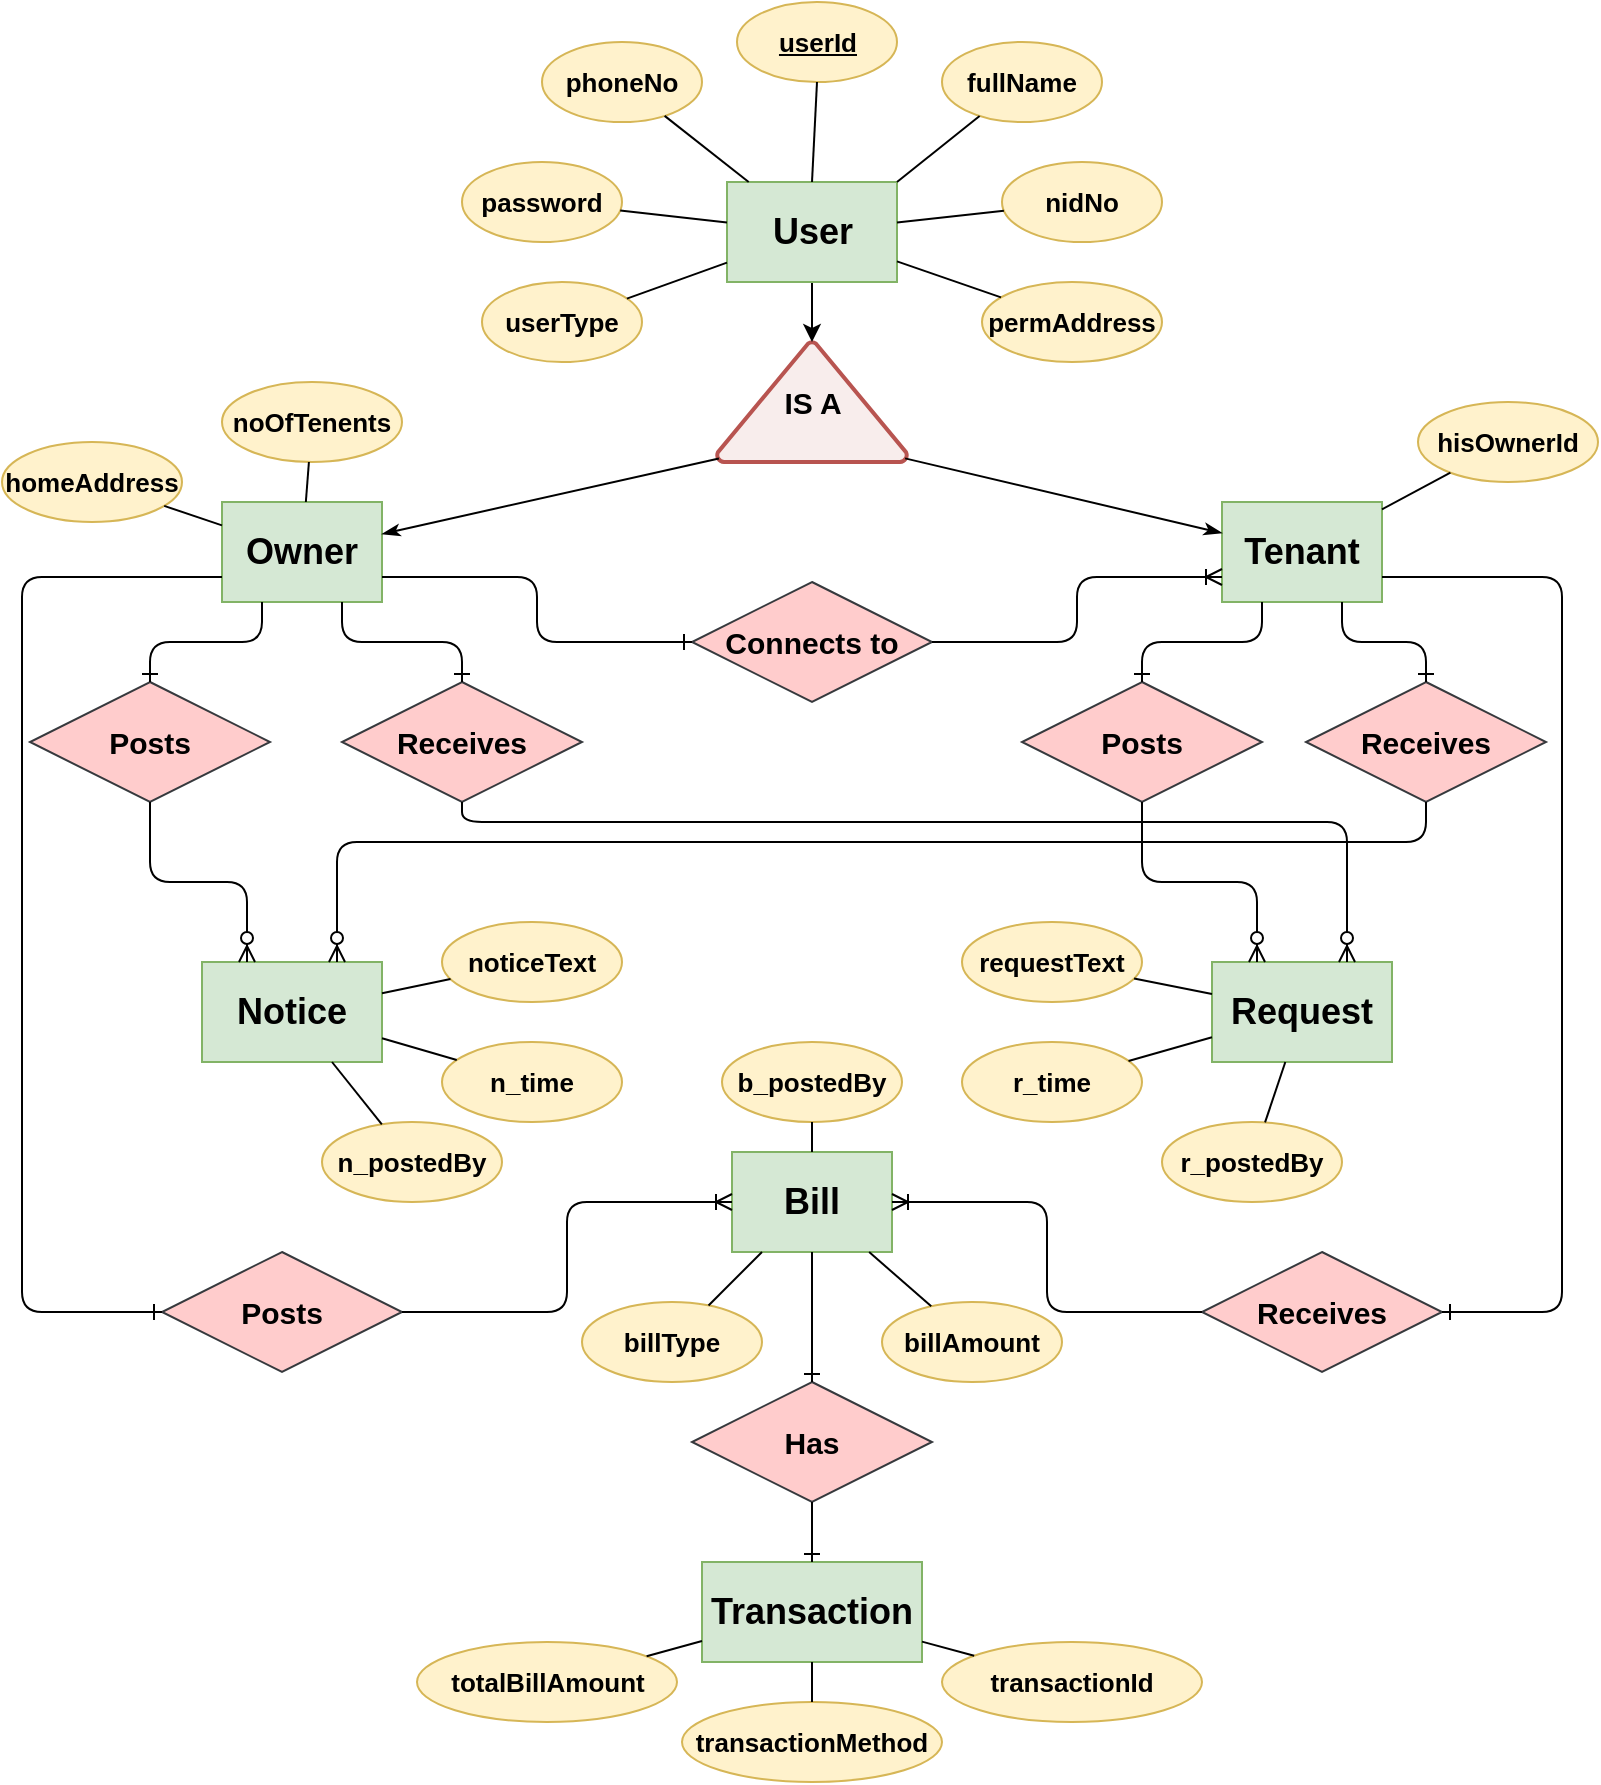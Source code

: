 <mxfile version="14.2.9" type="device"><diagram id="21tEhsOQNxrH7nKxxng7" name="Page-1"><mxGraphModel dx="1240" dy="576" grid="1" gridSize="10" guides="1" tooltips="1" connect="1" arrows="1" fold="1" page="1" pageScale="1" pageWidth="850" pageHeight="1100" math="0" shadow="0"><root><mxCell id="0"/><mxCell id="1" parent="0"/><mxCell id="WZ6MTY34oGP8Fe3Fqp3f-1" value="&lt;font style=&quot;font-size: 18px&quot;&gt;Owner&lt;/font&gt;" style="rounded=0;whiteSpace=wrap;html=1;fontStyle=1;labelBackgroundColor=none;fillColor=#d5e8d4;strokeColor=#82b366;" parent="1" vertex="1"><mxGeometry x="130" y="270" width="80" height="50" as="geometry"/></mxCell><mxCell id="WZ6MTY34oGP8Fe3Fqp3f-2" value="&lt;font style=&quot;font-size: 18px&quot;&gt;Tenant&lt;/font&gt;" style="rounded=0;whiteSpace=wrap;html=1;fontStyle=1;labelBackgroundColor=none;fillColor=#d5e8d4;strokeColor=#82b366;" parent="1" vertex="1"><mxGeometry x="630" y="270" width="80" height="50" as="geometry"/></mxCell><mxCell id="WZ6MTY34oGP8Fe3Fqp3f-3" value="&lt;font style=&quot;font-size: 15px&quot;&gt;&lt;b&gt;IS A&lt;/b&gt;&lt;/font&gt;" style="strokeWidth=2;html=1;shape=mxgraph.flowchart.extract_or_measurement;whiteSpace=wrap;labelBackgroundColor=none;strokeColor=#b85450;fillColor=#F8EDEC;" parent="1" vertex="1"><mxGeometry x="377.5" y="190" width="95" height="60" as="geometry"/></mxCell><mxCell id="WZ6MTY34oGP8Fe3Fqp3f-13" style="edgeStyle=orthogonalEdgeStyle;rounded=0;orthogonalLoop=1;jettySize=auto;html=1;entryX=0.583;entryY=1.033;entryDx=0;entryDy=0;entryPerimeter=0;strokeColor=none;" parent="1" source="WZ6MTY34oGP8Fe3Fqp3f-4" target="WZ6MTY34oGP8Fe3Fqp3f-6" edge="1"><mxGeometry relative="1" as="geometry"/></mxCell><mxCell id="WZ6MTY34oGP8Fe3Fqp3f-23" style="edgeStyle=orthogonalEdgeStyle;rounded=0;orthogonalLoop=1;jettySize=auto;html=1;entryX=0.5;entryY=0;entryDx=0;entryDy=0;entryPerimeter=0;strokeColor=#000000;" parent="1" source="WZ6MTY34oGP8Fe3Fqp3f-4" target="WZ6MTY34oGP8Fe3Fqp3f-3" edge="1"><mxGeometry relative="1" as="geometry"/></mxCell><mxCell id="WZ6MTY34oGP8Fe3Fqp3f-4" value="&lt;font style=&quot;font-size: 18px&quot;&gt;User&lt;/font&gt;" style="rounded=0;whiteSpace=wrap;html=1;fontStyle=1;labelBackgroundColor=none;fillColor=#d5e8d4;strokeColor=#82b366;" parent="1" vertex="1"><mxGeometry x="382.5" y="110" width="85" height="50" as="geometry"/></mxCell><mxCell id="WZ6MTY34oGP8Fe3Fqp3f-6" value="&lt;b&gt;&lt;font style=&quot;font-size: 13px&quot;&gt;&lt;u&gt;userId&lt;/u&gt;&lt;/font&gt;&lt;/b&gt;" style="ellipse;whiteSpace=wrap;html=1;align=center;labelBackgroundColor=none;fillColor=#fff2cc;strokeColor=#d6b656;" parent="1" vertex="1"><mxGeometry x="387.5" y="20" width="80" height="40" as="geometry"/></mxCell><mxCell id="WZ6MTY34oGP8Fe3Fqp3f-7" value="&lt;span style=&quot;font-size: 13px&quot;&gt;&lt;b&gt;fullName&lt;/b&gt;&lt;/span&gt;" style="ellipse;whiteSpace=wrap;html=1;align=center;labelBackgroundColor=none;fillColor=#fff2cc;strokeColor=#d6b656;" parent="1" vertex="1"><mxGeometry x="490" y="40" width="80" height="40" as="geometry"/></mxCell><mxCell id="WZ6MTY34oGP8Fe3Fqp3f-8" value="&lt;span style=&quot;font-size: 13px&quot;&gt;&lt;b&gt;nidNo&lt;/b&gt;&lt;/span&gt;" style="ellipse;whiteSpace=wrap;html=1;align=center;labelBackgroundColor=none;fillColor=#fff2cc;strokeColor=#d6b656;" parent="1" vertex="1"><mxGeometry x="520" y="100" width="80" height="40" as="geometry"/></mxCell><mxCell id="WZ6MTY34oGP8Fe3Fqp3f-9" value="&lt;span style=&quot;font-size: 13px&quot;&gt;&lt;b&gt;phoneNo&lt;br&gt;&lt;/b&gt;&lt;/span&gt;" style="ellipse;whiteSpace=wrap;html=1;align=center;labelBackgroundColor=none;fillColor=#fff2cc;strokeColor=#d6b656;" parent="1" vertex="1"><mxGeometry x="290" y="40" width="80" height="40" as="geometry"/></mxCell><mxCell id="WZ6MTY34oGP8Fe3Fqp3f-10" value="&lt;span style=&quot;font-size: 13px&quot;&gt;&lt;b&gt;password&lt;br&gt;&lt;/b&gt;&lt;/span&gt;" style="ellipse;whiteSpace=wrap;html=1;align=center;labelBackgroundColor=none;fillColor=#fff2cc;strokeColor=#d6b656;" parent="1" vertex="1"><mxGeometry x="250" y="100" width="80" height="40" as="geometry"/></mxCell><mxCell id="WZ6MTY34oGP8Fe3Fqp3f-11" value="&lt;span style=&quot;font-size: 13px&quot;&gt;&lt;b&gt;userType&lt;br&gt;&lt;/b&gt;&lt;/span&gt;" style="ellipse;whiteSpace=wrap;html=1;align=center;labelBackgroundColor=none;fillColor=#fff2cc;strokeColor=#d6b656;" parent="1" vertex="1"><mxGeometry x="260" y="160" width="80" height="40" as="geometry"/></mxCell><mxCell id="WZ6MTY34oGP8Fe3Fqp3f-12" value="&lt;span style=&quot;font-size: 13px&quot;&gt;&lt;b&gt;permAddress&lt;br&gt;&lt;/b&gt;&lt;/span&gt;" style="ellipse;whiteSpace=wrap;html=1;align=center;labelBackgroundColor=none;fillColor=#fff2cc;strokeColor=#d6b656;" parent="1" vertex="1"><mxGeometry x="510" y="160" width="90" height="40" as="geometry"/></mxCell><mxCell id="WZ6MTY34oGP8Fe3Fqp3f-16" value="" style="endArrow=none;html=1;rounded=0;strokeColor=#000000;entryX=0.5;entryY=0;entryDx=0;entryDy=0;exitX=0.5;exitY=1;exitDx=0;exitDy=0;" parent="1" source="WZ6MTY34oGP8Fe3Fqp3f-6" target="WZ6MTY34oGP8Fe3Fqp3f-4" edge="1"><mxGeometry relative="1" as="geometry"><mxPoint x="380" y="140" as="sourcePoint"/><mxPoint x="540" y="140" as="targetPoint"/></mxGeometry></mxCell><mxCell id="WZ6MTY34oGP8Fe3Fqp3f-17" value="" style="endArrow=none;html=1;rounded=0;strokeColor=#000000;exitX=1;exitY=0;exitDx=0;exitDy=0;" parent="1" source="WZ6MTY34oGP8Fe3Fqp3f-4" target="WZ6MTY34oGP8Fe3Fqp3f-7" edge="1"><mxGeometry relative="1" as="geometry"><mxPoint x="380" y="140" as="sourcePoint"/><mxPoint x="540" y="140" as="targetPoint"/></mxGeometry></mxCell><mxCell id="WZ6MTY34oGP8Fe3Fqp3f-18" value="" style="endArrow=none;html=1;rounded=0;strokeColor=#000000;" parent="1" source="WZ6MTY34oGP8Fe3Fqp3f-4" target="WZ6MTY34oGP8Fe3Fqp3f-8" edge="1"><mxGeometry relative="1" as="geometry"><mxPoint x="470" y="130" as="sourcePoint"/><mxPoint x="540" y="140" as="targetPoint"/></mxGeometry></mxCell><mxCell id="WZ6MTY34oGP8Fe3Fqp3f-19" value="" style="endArrow=none;html=1;rounded=0;strokeColor=#000000;" parent="1" source="WZ6MTY34oGP8Fe3Fqp3f-9" target="WZ6MTY34oGP8Fe3Fqp3f-4" edge="1"><mxGeometry relative="1" as="geometry"><mxPoint x="380" y="140" as="sourcePoint"/><mxPoint x="540" y="140" as="targetPoint"/></mxGeometry></mxCell><mxCell id="WZ6MTY34oGP8Fe3Fqp3f-20" value="" style="endArrow=none;html=1;rounded=0;strokeColor=#000000;" parent="1" source="WZ6MTY34oGP8Fe3Fqp3f-10" target="WZ6MTY34oGP8Fe3Fqp3f-4" edge="1"><mxGeometry relative="1" as="geometry"><mxPoint x="380" y="140" as="sourcePoint"/><mxPoint x="540" y="140" as="targetPoint"/></mxGeometry></mxCell><mxCell id="WZ6MTY34oGP8Fe3Fqp3f-21" value="" style="endArrow=none;html=1;rounded=0;strokeColor=#000000;" parent="1" source="WZ6MTY34oGP8Fe3Fqp3f-4" target="WZ6MTY34oGP8Fe3Fqp3f-11" edge="1"><mxGeometry relative="1" as="geometry"><mxPoint x="380" y="140" as="sourcePoint"/><mxPoint x="540" y="140" as="targetPoint"/></mxGeometry></mxCell><mxCell id="WZ6MTY34oGP8Fe3Fqp3f-22" value="" style="endArrow=none;html=1;rounded=0;strokeColor=#000000;" parent="1" source="WZ6MTY34oGP8Fe3Fqp3f-4" target="WZ6MTY34oGP8Fe3Fqp3f-12" edge="1"><mxGeometry relative="1" as="geometry"><mxPoint x="380" y="140" as="sourcePoint"/><mxPoint x="540" y="140" as="targetPoint"/></mxGeometry></mxCell><mxCell id="WZ6MTY34oGP8Fe3Fqp3f-25" value="" style="endArrow=none;html=1;rounded=0;strokeColor=#000000;startArrow=classicThin;startFill=1;entryX=0.01;entryY=0.97;entryDx=0;entryDy=0;entryPerimeter=0;" parent="1" source="WZ6MTY34oGP8Fe3Fqp3f-1" target="WZ6MTY34oGP8Fe3Fqp3f-3" edge="1"><mxGeometry relative="1" as="geometry"><mxPoint x="330" y="380" as="sourcePoint"/><mxPoint x="490" y="380" as="targetPoint"/></mxGeometry></mxCell><mxCell id="WZ6MTY34oGP8Fe3Fqp3f-26" value="" style="endArrow=none;html=1;rounded=0;strokeColor=#000000;startArrow=classicThin;startFill=1;entryX=0.99;entryY=0.97;entryDx=0;entryDy=0;entryPerimeter=0;" parent="1" source="WZ6MTY34oGP8Fe3Fqp3f-2" target="WZ6MTY34oGP8Fe3Fqp3f-3" edge="1"><mxGeometry relative="1" as="geometry"><mxPoint x="240" y="305.751" as="sourcePoint"/><mxPoint x="388.95" y="278.2" as="targetPoint"/></mxGeometry></mxCell><mxCell id="WZ6MTY34oGP8Fe3Fqp3f-27" value="&lt;span style=&quot;font-size: 13px&quot;&gt;&lt;b&gt;homeAddress&lt;br&gt;&lt;/b&gt;&lt;/span&gt;" style="ellipse;whiteSpace=wrap;html=1;align=center;labelBackgroundColor=none;fillColor=#fff2cc;strokeColor=#d6b656;" parent="1" vertex="1"><mxGeometry x="20" y="240" width="90" height="40" as="geometry"/></mxCell><mxCell id="WZ6MTY34oGP8Fe3Fqp3f-28" value="&lt;span style=&quot;font-size: 13px&quot;&gt;&lt;b&gt;noOfTenents&lt;br&gt;&lt;/b&gt;&lt;/span&gt;" style="ellipse;whiteSpace=wrap;html=1;align=center;labelBackgroundColor=none;fillColor=#fff2cc;strokeColor=#d6b656;" parent="1" vertex="1"><mxGeometry x="130" y="210" width="90" height="40" as="geometry"/></mxCell><mxCell id="WZ6MTY34oGP8Fe3Fqp3f-29" value="" style="endArrow=none;html=1;rounded=0;strokeColor=#000000;" parent="1" source="WZ6MTY34oGP8Fe3Fqp3f-27" target="WZ6MTY34oGP8Fe3Fqp3f-1" edge="1"><mxGeometry relative="1" as="geometry"><mxPoint x="120" y="260" as="sourcePoint"/><mxPoint x="280" y="260" as="targetPoint"/></mxGeometry></mxCell><mxCell id="WZ6MTY34oGP8Fe3Fqp3f-30" value="" style="endArrow=none;html=1;rounded=0;strokeColor=#000000;" parent="1" source="WZ6MTY34oGP8Fe3Fqp3f-1" target="WZ6MTY34oGP8Fe3Fqp3f-28" edge="1"><mxGeometry relative="1" as="geometry"><mxPoint x="120" y="260" as="sourcePoint"/><mxPoint x="280" y="260" as="targetPoint"/></mxGeometry></mxCell><mxCell id="WZ6MTY34oGP8Fe3Fqp3f-31" value="&lt;span style=&quot;font-size: 13px&quot;&gt;&lt;b&gt;hisOwnerId&lt;br&gt;&lt;/b&gt;&lt;/span&gt;" style="ellipse;whiteSpace=wrap;html=1;align=center;labelBackgroundColor=none;fillColor=#fff2cc;strokeColor=#d6b656;" parent="1" vertex="1"><mxGeometry x="728" y="220" width="90" height="40" as="geometry"/></mxCell><mxCell id="WZ6MTY34oGP8Fe3Fqp3f-32" value="" style="endArrow=none;html=1;rounded=0;strokeColor=#000000;" parent="1" source="WZ6MTY34oGP8Fe3Fqp3f-2" target="WZ6MTY34oGP8Fe3Fqp3f-31" edge="1"><mxGeometry relative="1" as="geometry"><mxPoint x="360" y="290" as="sourcePoint"/><mxPoint x="520" y="290" as="targetPoint"/></mxGeometry></mxCell><mxCell id="WZ6MTY34oGP8Fe3Fqp3f-33" value="&lt;font style=&quot;font-size: 18px&quot;&gt;Notice&lt;/font&gt;" style="rounded=0;whiteSpace=wrap;html=1;fontStyle=1;labelBackgroundColor=none;fillColor=#d5e8d4;strokeColor=#82b366;" parent="1" vertex="1"><mxGeometry x="120" y="500" width="90" height="50" as="geometry"/></mxCell><mxCell id="WZ6MTY34oGP8Fe3Fqp3f-34" value="&lt;font style=&quot;font-size: 18px&quot;&gt;Request&lt;/font&gt;" style="rounded=0;whiteSpace=wrap;html=1;fontStyle=1;labelBackgroundColor=none;fillColor=#d5e8d4;strokeColor=#82b366;" parent="1" vertex="1"><mxGeometry x="625" y="500" width="90" height="50" as="geometry"/></mxCell><mxCell id="WZ6MTY34oGP8Fe3Fqp3f-35" value="&lt;font style=&quot;font-size: 18px&quot;&gt;Bill&lt;/font&gt;" style="rounded=0;whiteSpace=wrap;html=1;fontStyle=1;labelBackgroundColor=none;fillColor=#d5e8d4;strokeColor=#82b366;" parent="1" vertex="1"><mxGeometry x="385" y="595" width="80" height="50" as="geometry"/></mxCell><mxCell id="WZ6MTY34oGP8Fe3Fqp3f-36" value="&lt;font style=&quot;font-size: 18px&quot;&gt;Transaction&lt;br&gt;&lt;/font&gt;" style="rounded=0;whiteSpace=wrap;html=1;fontStyle=1;labelBackgroundColor=none;fillColor=#d5e8d4;strokeColor=#82b366;" parent="1" vertex="1"><mxGeometry x="370" y="800" width="110" height="50" as="geometry"/></mxCell><mxCell id="WZ6MTY34oGP8Fe3Fqp3f-37" value="&lt;font style=&quot;font-size: 15px&quot;&gt;&lt;b&gt;Posts&lt;/b&gt;&lt;/font&gt;" style="shape=rhombus;perimeter=rhombusPerimeter;whiteSpace=wrap;html=1;align=center;labelBackgroundColor=none;fillColor=#ffcccc;strokeColor=#36393d;" parent="1" vertex="1"><mxGeometry x="34" y="360" width="120" height="60" as="geometry"/></mxCell><mxCell id="WZ6MTY34oGP8Fe3Fqp3f-38" value="&lt;font style=&quot;font-size: 15px&quot;&gt;&lt;b&gt;Receives&lt;/b&gt;&lt;/font&gt;" style="shape=rhombus;perimeter=rhombusPerimeter;whiteSpace=wrap;html=1;align=center;labelBackgroundColor=none;fillColor=#ffcccc;strokeColor=#36393d;" parent="1" vertex="1"><mxGeometry x="190" y="360" width="120" height="60" as="geometry"/></mxCell><mxCell id="WZ6MTY34oGP8Fe3Fqp3f-39" value="&lt;font style=&quot;font-size: 15px&quot;&gt;&lt;b&gt;Posts&lt;/b&gt;&lt;/font&gt;" style="shape=rhombus;perimeter=rhombusPerimeter;whiteSpace=wrap;html=1;align=center;labelBackgroundColor=none;fillColor=#ffcccc;strokeColor=#36393d;" parent="1" vertex="1"><mxGeometry x="530" y="360" width="120" height="60" as="geometry"/></mxCell><mxCell id="WZ6MTY34oGP8Fe3Fqp3f-41" value="&lt;font style=&quot;font-size: 15px&quot;&gt;&lt;b&gt;Receives&lt;/b&gt;&lt;/font&gt;" style="shape=rhombus;perimeter=rhombusPerimeter;whiteSpace=wrap;html=1;align=center;labelBackgroundColor=none;fillColor=#ffcccc;strokeColor=#36393d;" parent="1" vertex="1"><mxGeometry x="672" y="360" width="120" height="60" as="geometry"/></mxCell><mxCell id="WZ6MTY34oGP8Fe3Fqp3f-48" value="" style="fontSize=12;html=1;endArrow=ERone;endFill=1;strokeColor=#000000;exitX=0.25;exitY=1;exitDx=0;exitDy=0;entryX=0.5;entryY=0;entryDx=0;entryDy=0;edgeStyle=orthogonalEdgeStyle;" parent="1" source="WZ6MTY34oGP8Fe3Fqp3f-1" target="WZ6MTY34oGP8Fe3Fqp3f-37" edge="1"><mxGeometry width="100" height="100" relative="1" as="geometry"><mxPoint x="240" y="440" as="sourcePoint"/><mxPoint x="180" y="350" as="targetPoint"/></mxGeometry></mxCell><mxCell id="WZ6MTY34oGP8Fe3Fqp3f-50" value="" style="fontSize=12;html=1;endArrow=ERzeroToMany;endFill=1;strokeColor=#000000;exitX=0.5;exitY=1;exitDx=0;exitDy=0;entryX=0.25;entryY=0;entryDx=0;entryDy=0;edgeStyle=orthogonalEdgeStyle;" parent="1" source="WZ6MTY34oGP8Fe3Fqp3f-37" target="WZ6MTY34oGP8Fe3Fqp3f-33" edge="1"><mxGeometry width="100" height="100" relative="1" as="geometry"><mxPoint x="240" y="440" as="sourcePoint"/><mxPoint x="340" y="340" as="targetPoint"/></mxGeometry></mxCell><mxCell id="WZ6MTY34oGP8Fe3Fqp3f-51" value="" style="fontSize=12;html=1;endArrow=ERone;endFill=1;strokeColor=#000000;edgeStyle=orthogonalEdgeStyle;entryX=0.5;entryY=0;entryDx=0;entryDy=0;exitX=0.25;exitY=1;exitDx=0;exitDy=0;" parent="1" source="WZ6MTY34oGP8Fe3Fqp3f-2" target="WZ6MTY34oGP8Fe3Fqp3f-39" edge="1"><mxGeometry width="100" height="100" relative="1" as="geometry"><mxPoint x="430" y="340" as="sourcePoint"/><mxPoint x="470" y="390" as="targetPoint"/></mxGeometry></mxCell><mxCell id="WZ6MTY34oGP8Fe3Fqp3f-52" value="" style="fontSize=12;html=1;endArrow=ERzeroToMany;endFill=1;strokeColor=#000000;exitX=0.5;exitY=1;exitDx=0;exitDy=0;entryX=0.25;entryY=0;entryDx=0;entryDy=0;edgeStyle=orthogonalEdgeStyle;" parent="1" source="WZ6MTY34oGP8Fe3Fqp3f-39" target="WZ6MTY34oGP8Fe3Fqp3f-34" edge="1"><mxGeometry width="100" height="100" relative="1" as="geometry"><mxPoint x="90" y="430" as="sourcePoint"/><mxPoint x="152.5" y="490" as="targetPoint"/></mxGeometry></mxCell><mxCell id="WZ6MTY34oGP8Fe3Fqp3f-53" value="" style="fontSize=12;html=1;endArrow=ERone;endFill=1;strokeColor=#000000;exitX=0.75;exitY=1;exitDx=0;exitDy=0;entryX=0.5;entryY=0;entryDx=0;entryDy=0;edgeStyle=orthogonalEdgeStyle;" parent="1" source="WZ6MTY34oGP8Fe3Fqp3f-1" target="WZ6MTY34oGP8Fe3Fqp3f-38" edge="1"><mxGeometry width="100" height="100" relative="1" as="geometry"><mxPoint x="160" y="330" as="sourcePoint"/><mxPoint x="90" y="370" as="targetPoint"/></mxGeometry></mxCell><mxCell id="21DUQZyPlLUipIW7be5F-1" value="" style="fontSize=12;html=1;endArrow=ERzeroToMany;endFill=1;strokeColor=#000000;exitX=0.5;exitY=1;exitDx=0;exitDy=0;entryX=0.75;entryY=0;entryDx=0;entryDy=0;edgeStyle=orthogonalEdgeStyle;" edge="1" parent="1" source="WZ6MTY34oGP8Fe3Fqp3f-38" target="WZ6MTY34oGP8Fe3Fqp3f-34"><mxGeometry width="100" height="100" relative="1" as="geometry"><mxPoint x="600" y="430" as="sourcePoint"/><mxPoint x="657.5" y="480" as="targetPoint"/><Array as="points"><mxPoint x="250" y="430"/><mxPoint x="693" y="430"/></Array></mxGeometry></mxCell><mxCell id="21DUQZyPlLUipIW7be5F-2" value="" style="fontSize=12;html=1;endArrow=ERzeroToMany;endFill=1;strokeColor=#000000;exitX=0.5;exitY=1;exitDx=0;exitDy=0;edgeStyle=orthogonalEdgeStyle;entryX=0.75;entryY=0;entryDx=0;entryDy=0;" edge="1" parent="1" source="WZ6MTY34oGP8Fe3Fqp3f-41" target="WZ6MTY34oGP8Fe3Fqp3f-33"><mxGeometry width="100" height="100" relative="1" as="geometry"><mxPoint x="760" y="425" as="sourcePoint"/><mxPoint x="188" y="480" as="targetPoint"/><Array as="points"><mxPoint x="732" y="440"/><mxPoint x="187" y="440"/></Array></mxGeometry></mxCell><mxCell id="21DUQZyPlLUipIW7be5F-3" value="" style="fontSize=12;html=1;endArrow=ERone;endFill=1;strokeColor=#000000;edgeStyle=orthogonalEdgeStyle;entryX=0.5;entryY=0;entryDx=0;entryDy=0;exitX=0.75;exitY=1;exitDx=0;exitDy=0;" edge="1" parent="1" source="WZ6MTY34oGP8Fe3Fqp3f-2" target="WZ6MTY34oGP8Fe3Fqp3f-41"><mxGeometry width="100" height="100" relative="1" as="geometry"><mxPoint x="660" y="330" as="sourcePoint"/><mxPoint x="600" y="370" as="targetPoint"/></mxGeometry></mxCell><mxCell id="21DUQZyPlLUipIW7be5F-4" value="&lt;font style=&quot;font-size: 15px&quot;&gt;&lt;b&gt;Connects to&lt;/b&gt;&lt;/font&gt;" style="shape=rhombus;perimeter=rhombusPerimeter;whiteSpace=wrap;html=1;align=center;labelBackgroundColor=none;fillColor=#ffcccc;strokeColor=#36393d;" vertex="1" parent="1"><mxGeometry x="365" y="310" width="120" height="60" as="geometry"/></mxCell><mxCell id="21DUQZyPlLUipIW7be5F-5" value="" style="edgeStyle=orthogonalEdgeStyle;fontSize=12;html=1;endArrow=ERone;endFill=1;strokeColor=#000000;exitX=1;exitY=0.75;exitDx=0;exitDy=0;entryX=0;entryY=0.5;entryDx=0;entryDy=0;" edge="1" parent="1" source="WZ6MTY34oGP8Fe3Fqp3f-1" target="21DUQZyPlLUipIW7be5F-4"><mxGeometry width="100" height="100" relative="1" as="geometry"><mxPoint x="410" y="400" as="sourcePoint"/><mxPoint x="510" y="300" as="targetPoint"/></mxGeometry></mxCell><mxCell id="21DUQZyPlLUipIW7be5F-6" value="" style="fontSize=12;html=1;endArrow=ERoneToMany;strokeColor=#000000;exitX=1;exitY=0.5;exitDx=0;exitDy=0;entryX=0;entryY=0.75;entryDx=0;entryDy=0;edgeStyle=orthogonalEdgeStyle;" edge="1" parent="1" source="21DUQZyPlLUipIW7be5F-4" target="WZ6MTY34oGP8Fe3Fqp3f-2"><mxGeometry width="100" height="100" relative="1" as="geometry"><mxPoint x="410" y="400" as="sourcePoint"/><mxPoint x="550" y="290" as="targetPoint"/></mxGeometry></mxCell><mxCell id="21DUQZyPlLUipIW7be5F-7" value="&lt;span style=&quot;font-size: 13px&quot;&gt;&lt;b&gt;noticeText&lt;br&gt;&lt;/b&gt;&lt;/span&gt;" style="ellipse;whiteSpace=wrap;html=1;align=center;labelBackgroundColor=none;fillColor=#fff2cc;strokeColor=#d6b656;" vertex="1" parent="1"><mxGeometry x="240" y="480" width="90" height="40" as="geometry"/></mxCell><mxCell id="21DUQZyPlLUipIW7be5F-8" value="&lt;span style=&quot;font-size: 13px&quot;&gt;&lt;b&gt;n_time&lt;br&gt;&lt;/b&gt;&lt;/span&gt;" style="ellipse;whiteSpace=wrap;html=1;align=center;labelBackgroundColor=none;fillColor=#fff2cc;strokeColor=#d6b656;" vertex="1" parent="1"><mxGeometry x="240" y="540" width="90" height="40" as="geometry"/></mxCell><mxCell id="21DUQZyPlLUipIW7be5F-9" value="&lt;span style=&quot;font-size: 13px&quot;&gt;&lt;b&gt;n_postedBy&lt;br&gt;&lt;/b&gt;&lt;/span&gt;" style="ellipse;whiteSpace=wrap;html=1;align=center;labelBackgroundColor=none;fillColor=#fff2cc;strokeColor=#d6b656;" vertex="1" parent="1"><mxGeometry x="180" y="580" width="90" height="40" as="geometry"/></mxCell><mxCell id="21DUQZyPlLUipIW7be5F-11" value="&lt;span style=&quot;font-size: 13px&quot;&gt;&lt;b&gt;requestText&lt;br&gt;&lt;/b&gt;&lt;/span&gt;" style="ellipse;whiteSpace=wrap;html=1;align=center;labelBackgroundColor=none;fillColor=#fff2cc;strokeColor=#d6b656;" vertex="1" parent="1"><mxGeometry x="500" y="480" width="90" height="40" as="geometry"/></mxCell><mxCell id="21DUQZyPlLUipIW7be5F-12" value="&lt;span style=&quot;font-size: 13px&quot;&gt;&lt;b&gt;r_time&lt;br&gt;&lt;/b&gt;&lt;/span&gt;" style="ellipse;whiteSpace=wrap;html=1;align=center;labelBackgroundColor=none;fillColor=#fff2cc;strokeColor=#d6b656;" vertex="1" parent="1"><mxGeometry x="500" y="540" width="90" height="40" as="geometry"/></mxCell><mxCell id="21DUQZyPlLUipIW7be5F-13" value="&lt;span style=&quot;font-size: 13px&quot;&gt;&lt;b&gt;r_postedBy&lt;br&gt;&lt;/b&gt;&lt;/span&gt;" style="ellipse;whiteSpace=wrap;html=1;align=center;labelBackgroundColor=none;fillColor=#fff2cc;strokeColor=#d6b656;" vertex="1" parent="1"><mxGeometry x="600" y="580" width="90" height="40" as="geometry"/></mxCell><mxCell id="21DUQZyPlLUipIW7be5F-14" value="" style="endArrow=none;html=1;rounded=0;strokeColor=#000000;" edge="1" parent="1" source="WZ6MTY34oGP8Fe3Fqp3f-33" target="21DUQZyPlLUipIW7be5F-7"><mxGeometry relative="1" as="geometry"><mxPoint x="340" y="590" as="sourcePoint"/><mxPoint x="500" y="590" as="targetPoint"/></mxGeometry></mxCell><mxCell id="21DUQZyPlLUipIW7be5F-15" value="" style="endArrow=none;html=1;rounded=0;strokeColor=#000000;" edge="1" parent="1" source="WZ6MTY34oGP8Fe3Fqp3f-33" target="21DUQZyPlLUipIW7be5F-8"><mxGeometry relative="1" as="geometry"><mxPoint x="340" y="590" as="sourcePoint"/><mxPoint x="500" y="590" as="targetPoint"/></mxGeometry></mxCell><mxCell id="21DUQZyPlLUipIW7be5F-16" value="" style="endArrow=none;html=1;rounded=0;strokeColor=#000000;" edge="1" parent="1" source="WZ6MTY34oGP8Fe3Fqp3f-33" target="21DUQZyPlLUipIW7be5F-9"><mxGeometry relative="1" as="geometry"><mxPoint x="340" y="590" as="sourcePoint"/><mxPoint x="500" y="590" as="targetPoint"/></mxGeometry></mxCell><mxCell id="21DUQZyPlLUipIW7be5F-17" value="" style="endArrow=none;html=1;rounded=0;strokeColor=#000000;" edge="1" parent="1" source="21DUQZyPlLUipIW7be5F-11" target="WZ6MTY34oGP8Fe3Fqp3f-34"><mxGeometry relative="1" as="geometry"><mxPoint x="340" y="590" as="sourcePoint"/><mxPoint x="500" y="590" as="targetPoint"/></mxGeometry></mxCell><mxCell id="21DUQZyPlLUipIW7be5F-18" value="" style="endArrow=none;html=1;rounded=0;strokeColor=#000000;" edge="1" parent="1" source="21DUQZyPlLUipIW7be5F-12" target="WZ6MTY34oGP8Fe3Fqp3f-34"><mxGeometry relative="1" as="geometry"><mxPoint x="340" y="590" as="sourcePoint"/><mxPoint x="500" y="590" as="targetPoint"/></mxGeometry></mxCell><mxCell id="21DUQZyPlLUipIW7be5F-19" value="" style="endArrow=none;html=1;rounded=0;strokeColor=#000000;" edge="1" parent="1" source="21DUQZyPlLUipIW7be5F-13" target="WZ6MTY34oGP8Fe3Fqp3f-34"><mxGeometry relative="1" as="geometry"><mxPoint x="340" y="590" as="sourcePoint"/><mxPoint x="500" y="590" as="targetPoint"/></mxGeometry></mxCell><mxCell id="21DUQZyPlLUipIW7be5F-20" value="&lt;font style=&quot;font-size: 15px&quot;&gt;&lt;b&gt;Posts&lt;/b&gt;&lt;/font&gt;" style="shape=rhombus;perimeter=rhombusPerimeter;whiteSpace=wrap;html=1;align=center;labelBackgroundColor=none;fillColor=#ffcccc;strokeColor=#36393d;" vertex="1" parent="1"><mxGeometry x="100" y="645" width="120" height="60" as="geometry"/></mxCell><mxCell id="21DUQZyPlLUipIW7be5F-21" value="&lt;font style=&quot;font-size: 15px&quot;&gt;&lt;b&gt;Receives&lt;/b&gt;&lt;/font&gt;" style="shape=rhombus;perimeter=rhombusPerimeter;whiteSpace=wrap;html=1;align=center;labelBackgroundColor=none;fillColor=#ffcccc;strokeColor=#36393d;" vertex="1" parent="1"><mxGeometry x="620" y="645" width="120" height="60" as="geometry"/></mxCell><mxCell id="21DUQZyPlLUipIW7be5F-22" value="" style="fontSize=12;html=1;endArrow=ERone;endFill=1;strokeColor=#000000;exitX=0;exitY=0.75;exitDx=0;exitDy=0;entryX=0;entryY=0.5;entryDx=0;entryDy=0;edgeStyle=orthogonalEdgeStyle;" edge="1" parent="1" source="WZ6MTY34oGP8Fe3Fqp3f-1" target="21DUQZyPlLUipIW7be5F-20"><mxGeometry width="100" height="100" relative="1" as="geometry"><mxPoint x="160" y="330" as="sourcePoint"/><mxPoint x="104" y="370" as="targetPoint"/><Array as="points"><mxPoint x="30" y="307"/><mxPoint x="30" y="675"/></Array></mxGeometry></mxCell><mxCell id="21DUQZyPlLUipIW7be5F-23" value="" style="edgeStyle=orthogonalEdgeStyle;fontSize=12;html=1;endArrow=ERoneToMany;strokeColor=#000000;exitX=1;exitY=0.5;exitDx=0;exitDy=0;" edge="1" parent="1" source="21DUQZyPlLUipIW7be5F-20" target="WZ6MTY34oGP8Fe3Fqp3f-35"><mxGeometry width="100" height="100" relative="1" as="geometry"><mxPoint x="380" y="470" as="sourcePoint"/><mxPoint x="480" y="370" as="targetPoint"/></mxGeometry></mxCell><mxCell id="21DUQZyPlLUipIW7be5F-24" value="" style="fontSize=12;html=1;endArrow=ERone;endFill=1;strokeColor=#000000;exitX=1;exitY=0.75;exitDx=0;exitDy=0;entryX=1;entryY=0.5;entryDx=0;entryDy=0;edgeStyle=orthogonalEdgeStyle;" edge="1" parent="1" source="WZ6MTY34oGP8Fe3Fqp3f-2" target="21DUQZyPlLUipIW7be5F-21"><mxGeometry width="100" height="100" relative="1" as="geometry"><mxPoint x="140" y="317.5" as="sourcePoint"/><mxPoint x="110" y="685" as="targetPoint"/><Array as="points"><mxPoint x="800" y="307"/><mxPoint x="800" y="675"/></Array></mxGeometry></mxCell><mxCell id="21DUQZyPlLUipIW7be5F-25" value="" style="edgeStyle=orthogonalEdgeStyle;fontSize=12;html=1;endArrow=ERoneToMany;strokeColor=#000000;exitX=0;exitY=0.5;exitDx=0;exitDy=0;entryX=1;entryY=0.5;entryDx=0;entryDy=0;" edge="1" parent="1" source="21DUQZyPlLUipIW7be5F-21" target="WZ6MTY34oGP8Fe3Fqp3f-35"><mxGeometry width="100" height="100" relative="1" as="geometry"><mxPoint x="230" y="685" as="sourcePoint"/><mxPoint x="395" y="685" as="targetPoint"/></mxGeometry></mxCell><mxCell id="21DUQZyPlLUipIW7be5F-26" value="&lt;span style=&quot;font-size: 13px&quot;&gt;&lt;b&gt;b_postedBy&lt;br&gt;&lt;/b&gt;&lt;/span&gt;" style="ellipse;whiteSpace=wrap;html=1;align=center;labelBackgroundColor=none;fillColor=#fff2cc;strokeColor=#d6b656;" vertex="1" parent="1"><mxGeometry x="380" y="540" width="90" height="40" as="geometry"/></mxCell><mxCell id="21DUQZyPlLUipIW7be5F-27" value="&lt;span style=&quot;font-size: 13px&quot;&gt;&lt;b&gt;billType&lt;br&gt;&lt;/b&gt;&lt;/span&gt;" style="ellipse;whiteSpace=wrap;html=1;align=center;labelBackgroundColor=none;fillColor=#fff2cc;strokeColor=#d6b656;" vertex="1" parent="1"><mxGeometry x="310" y="670" width="90" height="40" as="geometry"/></mxCell><mxCell id="21DUQZyPlLUipIW7be5F-29" value="&lt;span style=&quot;font-size: 13px&quot;&gt;&lt;b&gt;billAmount&lt;br&gt;&lt;/b&gt;&lt;/span&gt;" style="ellipse;whiteSpace=wrap;html=1;align=center;labelBackgroundColor=none;fillColor=#fff2cc;strokeColor=#d6b656;" vertex="1" parent="1"><mxGeometry x="460" y="670" width="90" height="40" as="geometry"/></mxCell><mxCell id="21DUQZyPlLUipIW7be5F-30" value="" style="endArrow=none;html=1;rounded=0;strokeColor=#000000;" edge="1" parent="1" source="WZ6MTY34oGP8Fe3Fqp3f-35" target="21DUQZyPlLUipIW7be5F-26"><mxGeometry relative="1" as="geometry"><mxPoint x="330" y="660" as="sourcePoint"/><mxPoint x="490" y="660" as="targetPoint"/></mxGeometry></mxCell><mxCell id="21DUQZyPlLUipIW7be5F-31" value="" style="endArrow=none;html=1;rounded=0;strokeColor=#000000;" edge="1" parent="1" source="21DUQZyPlLUipIW7be5F-27" target="WZ6MTY34oGP8Fe3Fqp3f-35"><mxGeometry relative="1" as="geometry"><mxPoint x="330" y="660" as="sourcePoint"/><mxPoint x="490" y="660" as="targetPoint"/></mxGeometry></mxCell><mxCell id="21DUQZyPlLUipIW7be5F-32" value="" style="endArrow=none;html=1;rounded=0;strokeColor=#000000;" edge="1" parent="1" source="WZ6MTY34oGP8Fe3Fqp3f-35" target="21DUQZyPlLUipIW7be5F-29"><mxGeometry relative="1" as="geometry"><mxPoint x="330" y="660" as="sourcePoint"/><mxPoint x="490" y="660" as="targetPoint"/></mxGeometry></mxCell><mxCell id="21DUQZyPlLUipIW7be5F-33" value="&lt;font style=&quot;font-size: 15px&quot;&gt;&lt;b&gt;Has&lt;/b&gt;&lt;/font&gt;" style="shape=rhombus;perimeter=rhombusPerimeter;whiteSpace=wrap;html=1;align=center;labelBackgroundColor=none;fillColor=#ffcccc;strokeColor=#36393d;" vertex="1" parent="1"><mxGeometry x="365" y="710" width="120" height="60" as="geometry"/></mxCell><mxCell id="21DUQZyPlLUipIW7be5F-34" value="" style="fontSize=12;html=1;endArrow=ERone;endFill=1;strokeColor=#000000;exitX=0.5;exitY=1;exitDx=0;exitDy=0;entryX=0.5;entryY=0;entryDx=0;entryDy=0;" edge="1" parent="1" source="WZ6MTY34oGP8Fe3Fqp3f-35" target="21DUQZyPlLUipIW7be5F-33"><mxGeometry width="100" height="100" relative="1" as="geometry"><mxPoint x="270" y="820" as="sourcePoint"/><mxPoint x="370" y="720" as="targetPoint"/></mxGeometry></mxCell><mxCell id="21DUQZyPlLUipIW7be5F-35" value="" style="fontSize=12;html=1;endArrow=ERone;endFill=1;strokeColor=#000000;entryX=0.5;entryY=0;entryDx=0;entryDy=0;exitX=0.5;exitY=1;exitDx=0;exitDy=0;" edge="1" parent="1" source="21DUQZyPlLUipIW7be5F-33" target="WZ6MTY34oGP8Fe3Fqp3f-36"><mxGeometry width="100" height="100" relative="1" as="geometry"><mxPoint x="421" y="750" as="sourcePoint"/><mxPoint x="435.5" y="730" as="targetPoint"/></mxGeometry></mxCell><mxCell id="21DUQZyPlLUipIW7be5F-37" value="&lt;span style=&quot;font-size: 13px&quot;&gt;&lt;b&gt;totalBillAmount&lt;br&gt;&lt;/b&gt;&lt;/span&gt;" style="ellipse;whiteSpace=wrap;html=1;align=center;labelBackgroundColor=none;fillColor=#fff2cc;strokeColor=#d6b656;" vertex="1" parent="1"><mxGeometry x="227.5" y="840" width="130" height="40" as="geometry"/></mxCell><mxCell id="21DUQZyPlLUipIW7be5F-38" value="&lt;span style=&quot;font-size: 13px&quot;&gt;&lt;b&gt;transactionMethod&lt;br&gt;&lt;/b&gt;&lt;/span&gt;" style="ellipse;whiteSpace=wrap;html=1;align=center;labelBackgroundColor=none;fillColor=#fff2cc;strokeColor=#d6b656;" vertex="1" parent="1"><mxGeometry x="360" y="870" width="130" height="40" as="geometry"/></mxCell><mxCell id="21DUQZyPlLUipIW7be5F-39" value="&lt;span style=&quot;font-size: 13px&quot;&gt;&lt;b&gt;transactionId&lt;br&gt;&lt;/b&gt;&lt;/span&gt;" style="ellipse;whiteSpace=wrap;html=1;align=center;labelBackgroundColor=none;fillColor=#fff2cc;strokeColor=#d6b656;" vertex="1" parent="1"><mxGeometry x="490" y="840" width="130" height="40" as="geometry"/></mxCell><mxCell id="21DUQZyPlLUipIW7be5F-40" value="" style="endArrow=none;html=1;rounded=0;strokeColor=#000000;" edge="1" parent="1" source="21DUQZyPlLUipIW7be5F-37" target="WZ6MTY34oGP8Fe3Fqp3f-36"><mxGeometry relative="1" as="geometry"><mxPoint x="310" y="850" as="sourcePoint"/><mxPoint x="470" y="850" as="targetPoint"/></mxGeometry></mxCell><mxCell id="21DUQZyPlLUipIW7be5F-41" value="" style="endArrow=none;html=1;rounded=0;strokeColor=#000000;" edge="1" parent="1" source="WZ6MTY34oGP8Fe3Fqp3f-36" target="21DUQZyPlLUipIW7be5F-39"><mxGeometry relative="1" as="geometry"><mxPoint x="310" y="850" as="sourcePoint"/><mxPoint x="470" y="850" as="targetPoint"/></mxGeometry></mxCell><mxCell id="21DUQZyPlLUipIW7be5F-42" value="" style="endArrow=none;html=1;rounded=0;strokeColor=#000000;" edge="1" parent="1" source="WZ6MTY34oGP8Fe3Fqp3f-36" target="21DUQZyPlLUipIW7be5F-38"><mxGeometry relative="1" as="geometry"><mxPoint x="310" y="850" as="sourcePoint"/><mxPoint x="470" y="850" as="targetPoint"/></mxGeometry></mxCell></root></mxGraphModel></diagram></mxfile>